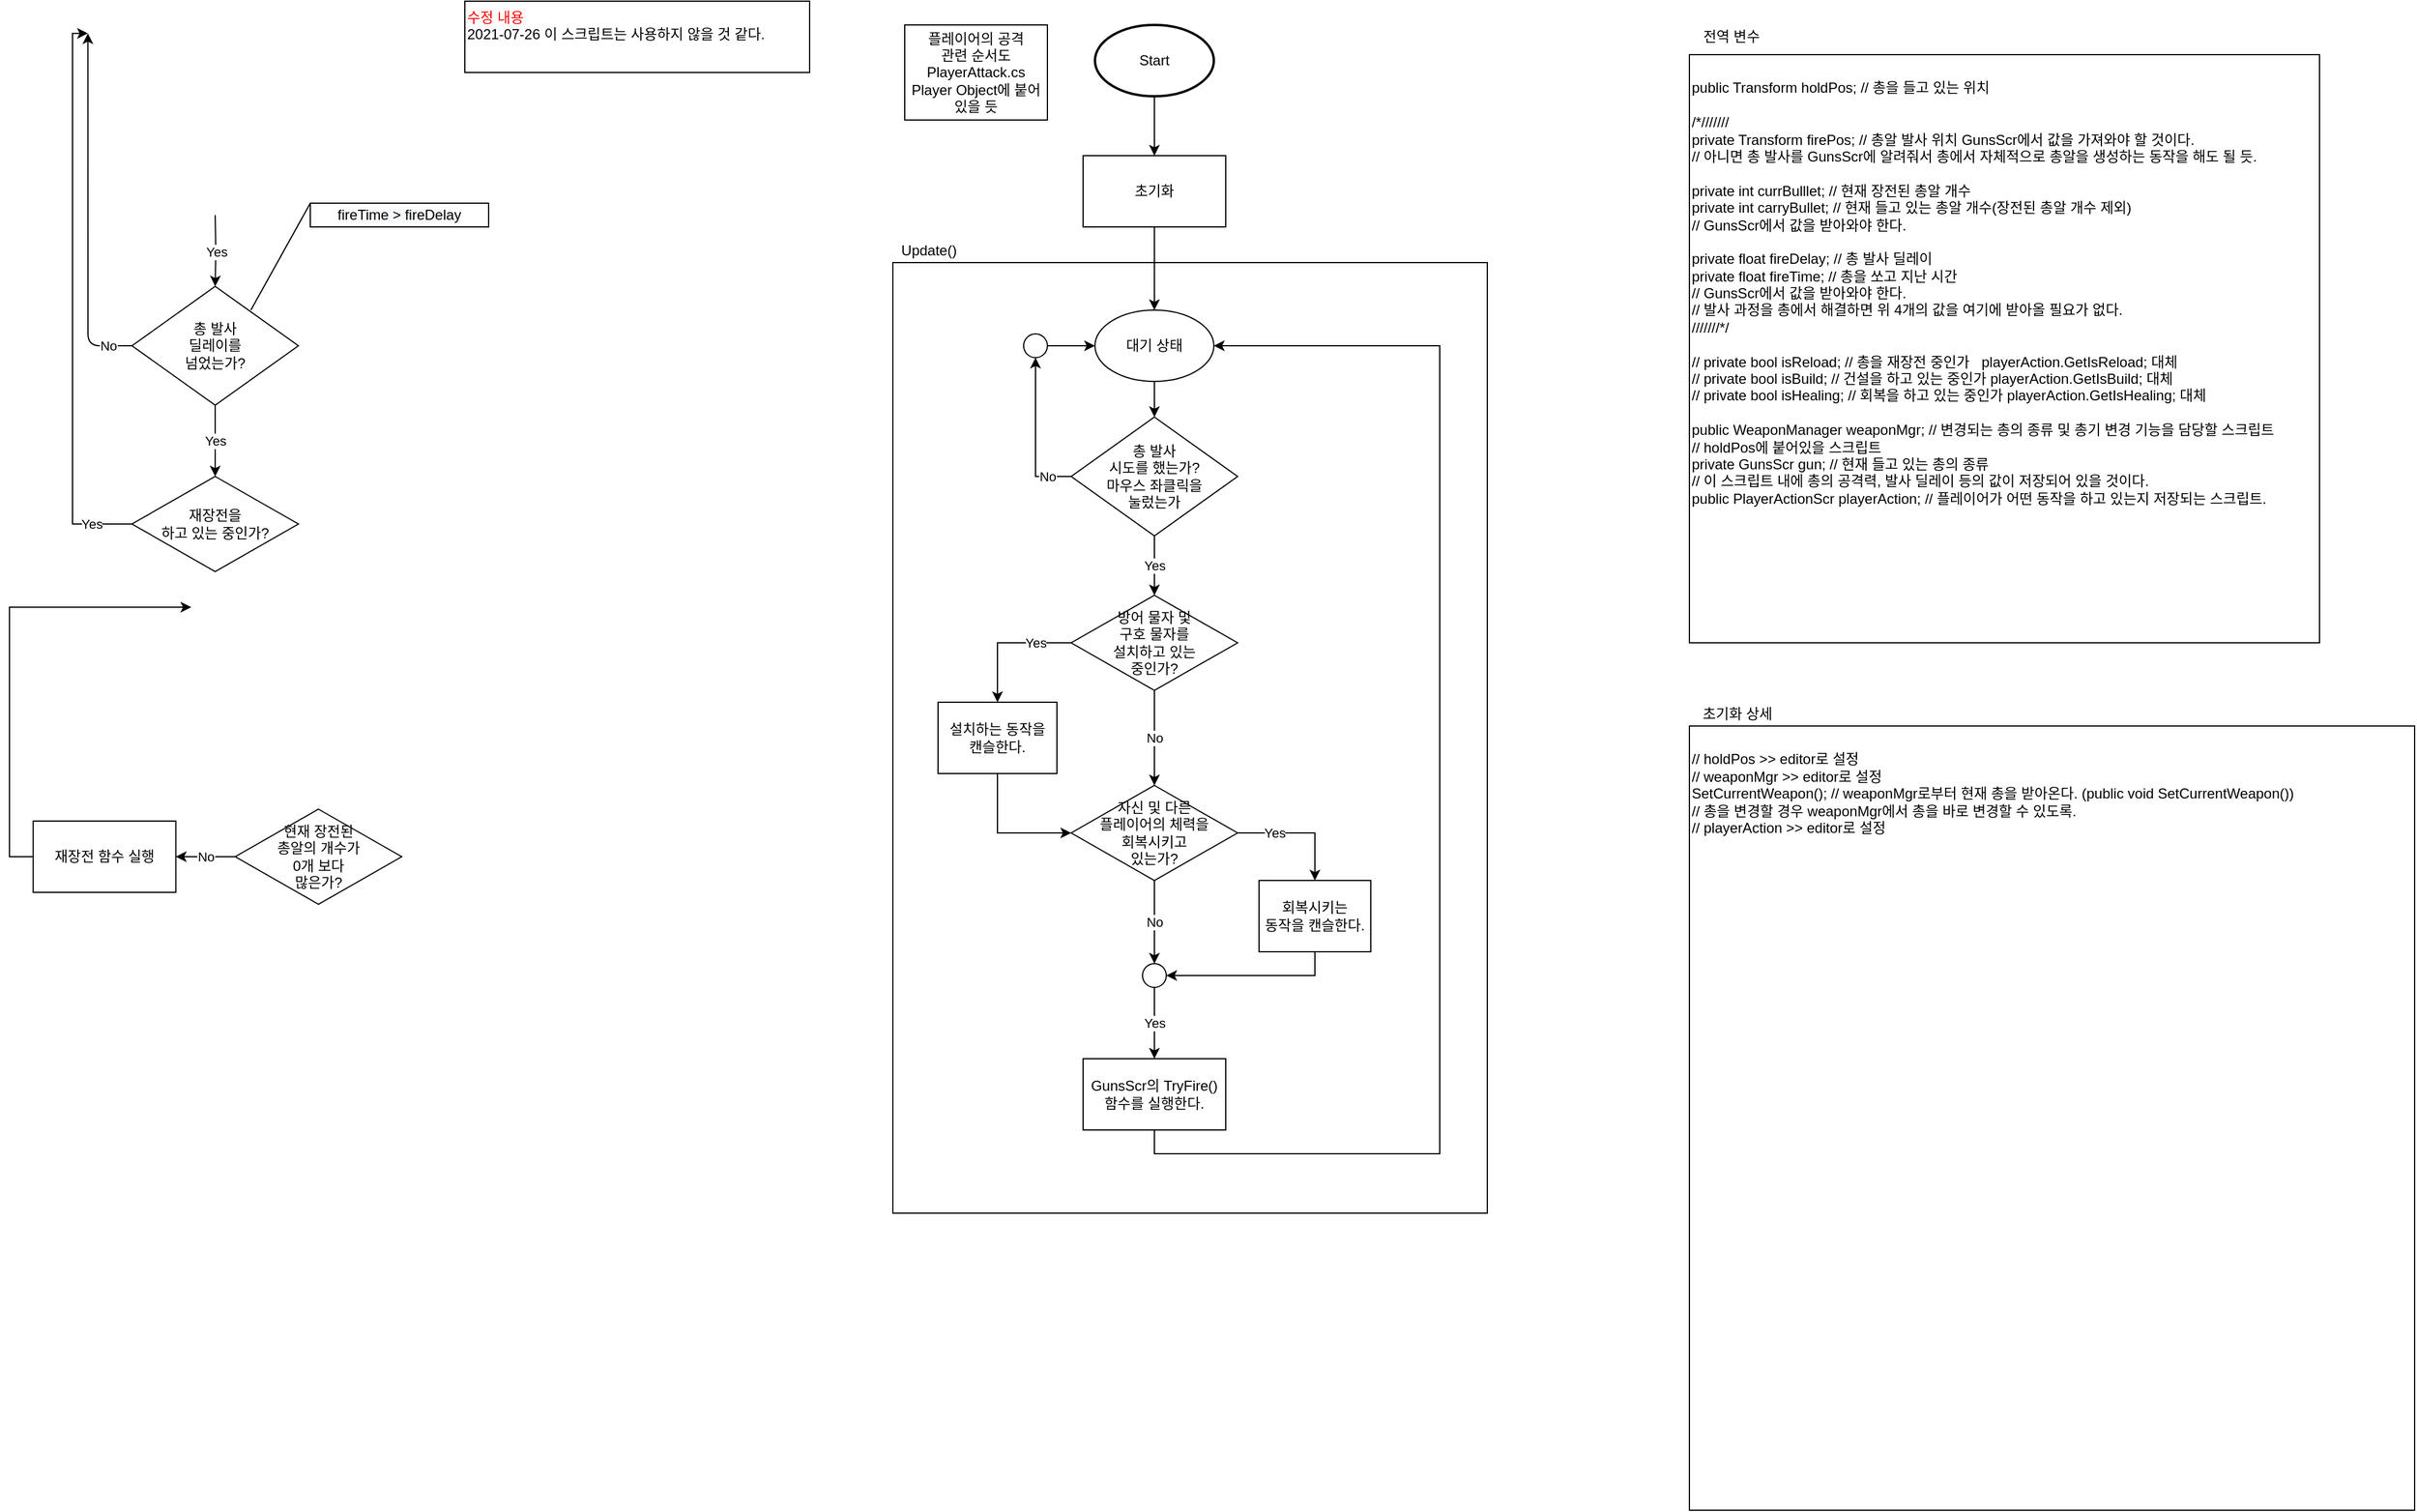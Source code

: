 <mxfile version="13.9.9" type="device"><diagram id="C5RBs43oDa-KdzZeNtuy" name="Page-1"><mxGraphModel dx="1913" dy="806" grid="1" gridSize="10" guides="1" tooltips="1" connect="1" arrows="1" fold="1" page="1" pageScale="1" pageWidth="827" pageHeight="1169" math="0" shadow="0"><root><mxCell id="WIyWlLk6GJQsqaUBKTNV-0"/><mxCell id="WIyWlLk6GJQsqaUBKTNV-1" parent="WIyWlLk6GJQsqaUBKTNV-0"/><mxCell id="JtxSk1qk3s_g8wBky3h9-8" value="" style="whiteSpace=wrap;html=1;" parent="WIyWlLk6GJQsqaUBKTNV-1" vertex="1"><mxGeometry y="260" width="500" height="800" as="geometry"/></mxCell><mxCell id="_030d7ZmI22G2QGDifwf-1" style="edgeStyle=orthogonalEdgeStyle;rounded=0;orthogonalLoop=1;jettySize=auto;html=1;entryX=0.5;entryY=0;entryDx=0;entryDy=0;" parent="WIyWlLk6GJQsqaUBKTNV-1" source="_030d7ZmI22G2QGDifwf-0" target="JtxSk1qk3s_g8wBky3h9-4" edge="1"><mxGeometry relative="1" as="geometry"><mxPoint x="220" y="160" as="targetPoint"/></mxGeometry></mxCell><mxCell id="_030d7ZmI22G2QGDifwf-0" value="Start" style="strokeWidth=2;html=1;shape=mxgraph.flowchart.start_2;whiteSpace=wrap;" parent="WIyWlLk6GJQsqaUBKTNV-1" vertex="1"><mxGeometry x="170" y="60" width="100" height="60" as="geometry"/></mxCell><mxCell id="_030d7ZmI22G2QGDifwf-2" value="플레이어의 공격&lt;br&gt;관련 순서도&lt;br&gt;PlayerAttack.cs&lt;br&gt;Player Object에 붙어 있을 듯" style="whiteSpace=wrap;html=1;" parent="WIyWlLk6GJQsqaUBKTNV-1" vertex="1"><mxGeometry x="10" y="60" width="120" height="80" as="geometry"/></mxCell><mxCell id="JtxSk1qk3s_g8wBky3h9-11" value="" style="edgeStyle=orthogonalEdgeStyle;rounded=0;orthogonalLoop=1;jettySize=auto;html=1;entryX=0.5;entryY=0;entryDx=0;entryDy=0;" parent="WIyWlLk6GJQsqaUBKTNV-1" source="JtxSk1qk3s_g8wBky3h9-4" target="JtxSk1qk3s_g8wBky3h9-12" edge="1"><mxGeometry relative="1" as="geometry"><mxPoint x="220" y="350" as="targetPoint"/></mxGeometry></mxCell><mxCell id="JtxSk1qk3s_g8wBky3h9-4" value="초기화" style="whiteSpace=wrap;html=1;" parent="WIyWlLk6GJQsqaUBKTNV-1" vertex="1"><mxGeometry x="160" y="170" width="120" height="60" as="geometry"/></mxCell><mxCell id="JtxSk1qk3s_g8wBky3h9-6" value="&lt;br&gt;// holdPos &amp;gt;&amp;gt; editor로 설정&lt;br&gt;// weaponMgr &amp;gt;&amp;gt; editor로 설정&lt;br&gt;SetCurrentWeapon(); // weaponMgr로부터 현재 총을 받아온다. (public void SetCurrentWeapon())&lt;br&gt;// 총을 변경할 경우&amp;nbsp;weaponMgr에서 총을 바로 변경할 수 있도록.&lt;br&gt;// playerAction &amp;gt;&amp;gt; editor로 설정&lt;br&gt;&lt;br&gt;&lt;br&gt;" style="whiteSpace=wrap;html=1;align=left;horizontal=1;verticalAlign=top;" parent="WIyWlLk6GJQsqaUBKTNV-1" vertex="1"><mxGeometry x="670" y="650" width="610" height="660" as="geometry"/></mxCell><mxCell id="JtxSk1qk3s_g8wBky3h9-7" value="초기화 상세" style="text;html=1;align=center;verticalAlign=middle;resizable=0;points=[];autosize=1;" parent="WIyWlLk6GJQsqaUBKTNV-1" vertex="1"><mxGeometry x="670" y="630" width="80" height="20" as="geometry"/></mxCell><mxCell id="JtxSk1qk3s_g8wBky3h9-15" value="No" style="edgeStyle=orthogonalEdgeStyle;rounded=0;orthogonalLoop=1;jettySize=auto;html=1;entryX=0.5;entryY=1;entryDx=0;entryDy=0;exitX=0;exitY=0.5;exitDx=0;exitDy=0;" parent="WIyWlLk6GJQsqaUBKTNV-1" source="JtxSk1qk3s_g8wBky3h9-9" target="JtxSk1qk3s_g8wBky3h9-22" edge="1"><mxGeometry x="-0.692" relative="1" as="geometry"><Array as="points"><mxPoint x="120" y="440"/></Array><mxPoint as="offset"/></mxGeometry></mxCell><mxCell id="JtxSk1qk3s_g8wBky3h9-9" value="총 발사&lt;br&gt;시도를&amp;nbsp;했는가?&lt;br&gt;마우스 좌클릭을&lt;br&gt;눌렀는가" style="whiteSpace=wrap;html=1;rhombus;" parent="WIyWlLk6GJQsqaUBKTNV-1" vertex="1"><mxGeometry x="150" y="390" width="140" height="100" as="geometry"/></mxCell><mxCell id="JtxSk1qk3s_g8wBky3h9-10" value="Update()" style="text;html=1;align=center;verticalAlign=middle;resizable=0;points=[];autosize=1;" parent="WIyWlLk6GJQsqaUBKTNV-1" vertex="1"><mxGeometry y="240" width="60" height="20" as="geometry"/></mxCell><mxCell id="JtxSk1qk3s_g8wBky3h9-13" value="" style="edgeStyle=orthogonalEdgeStyle;rounded=0;orthogonalLoop=1;jettySize=auto;html=1;" parent="WIyWlLk6GJQsqaUBKTNV-1" source="JtxSk1qk3s_g8wBky3h9-12" target="JtxSk1qk3s_g8wBky3h9-9" edge="1"><mxGeometry relative="1" as="geometry"/></mxCell><mxCell id="JtxSk1qk3s_g8wBky3h9-12" value="대기 상태" style="ellipse;whiteSpace=wrap;html=1;" parent="WIyWlLk6GJQsqaUBKTNV-1" vertex="1"><mxGeometry x="170" y="300" width="100" height="60" as="geometry"/></mxCell><mxCell id="JtxSk1qk3s_g8wBky3h9-20" value="Yes" style="edgeStyle=orthogonalEdgeStyle;rounded=0;orthogonalLoop=1;jettySize=auto;html=1;exitX=0.5;exitY=1;exitDx=0;exitDy=0;" parent="WIyWlLk6GJQsqaUBKTNV-1" source="JtxSk1qk3s_g8wBky3h9-9" target="JtxSk1qk3s_g8wBky3h9-19" edge="1"><mxGeometry relative="1" as="geometry"><mxPoint x="220" y="510" as="sourcePoint"/></mxGeometry></mxCell><mxCell id="JtxSk1qk3s_g8wBky3h9-26" value="No" style="edgeStyle=orthogonalEdgeStyle;rounded=0;orthogonalLoop=1;jettySize=auto;html=1;" parent="WIyWlLk6GJQsqaUBKTNV-1" source="JtxSk1qk3s_g8wBky3h9-19" target="JtxSk1qk3s_g8wBky3h9-25" edge="1"><mxGeometry relative="1" as="geometry"/></mxCell><mxCell id="JtxSk1qk3s_g8wBky3h9-30" value="Yes" style="edgeStyle=orthogonalEdgeStyle;rounded=0;orthogonalLoop=1;jettySize=auto;html=1;entryX=0.5;entryY=0;entryDx=0;entryDy=0;" parent="WIyWlLk6GJQsqaUBKTNV-1" source="JtxSk1qk3s_g8wBky3h9-19" target="JtxSk1qk3s_g8wBky3h9-29" edge="1"><mxGeometry x="-0.455" relative="1" as="geometry"><mxPoint as="offset"/></mxGeometry></mxCell><mxCell id="JtxSk1qk3s_g8wBky3h9-19" value="방어 물자 및&lt;br&gt;구호 물자를&lt;br&gt;설치하고 있는&lt;br&gt;중인가?" style="whiteSpace=wrap;html=1;rhombus;" parent="WIyWlLk6GJQsqaUBKTNV-1" vertex="1"><mxGeometry x="150" y="540" width="140" height="80" as="geometry"/></mxCell><mxCell id="JtxSk1qk3s_g8wBky3h9-24" value="" style="edgeStyle=orthogonalEdgeStyle;rounded=0;orthogonalLoop=1;jettySize=auto;html=1;" parent="WIyWlLk6GJQsqaUBKTNV-1" source="JtxSk1qk3s_g8wBky3h9-22" target="JtxSk1qk3s_g8wBky3h9-12" edge="1"><mxGeometry relative="1" as="geometry"/></mxCell><mxCell id="JtxSk1qk3s_g8wBky3h9-22" value="" style="ellipse;whiteSpace=wrap;html=1;aspect=fixed;" parent="WIyWlLk6GJQsqaUBKTNV-1" vertex="1"><mxGeometry x="110" y="320" width="20" height="20" as="geometry"/></mxCell><mxCell id="JtxSk1qk3s_g8wBky3h9-34" value="No" style="edgeStyle=orthogonalEdgeStyle;rounded=0;orthogonalLoop=1;jettySize=auto;html=1;entryX=0.5;entryY=0;entryDx=0;entryDy=0;" parent="WIyWlLk6GJQsqaUBKTNV-1" source="JtxSk1qk3s_g8wBky3h9-25" target="JtxSk1qk3s_g8wBky3h9-113" edge="1"><mxGeometry relative="1" as="geometry"><mxPoint x="220.0" y="850.0" as="targetPoint"/></mxGeometry></mxCell><mxCell id="JtxSk1qk3s_g8wBky3h9-37" value="Yes" style="edgeStyle=orthogonalEdgeStyle;rounded=0;orthogonalLoop=1;jettySize=auto;html=1;entryX=0.5;entryY=0;entryDx=0;entryDy=0;" parent="WIyWlLk6GJQsqaUBKTNV-1" source="JtxSk1qk3s_g8wBky3h9-25" target="JtxSk1qk3s_g8wBky3h9-36" edge="1"><mxGeometry x="-0.417" relative="1" as="geometry"><mxPoint as="offset"/></mxGeometry></mxCell><mxCell id="JtxSk1qk3s_g8wBky3h9-25" value="자신 및 다른&lt;br&gt;플레이어의 체력을&lt;br&gt;회복시키고&lt;br&gt;있는가?" style="whiteSpace=wrap;html=1;rhombus;" parent="WIyWlLk6GJQsqaUBKTNV-1" vertex="1"><mxGeometry x="150" y="700" width="140" height="80" as="geometry"/></mxCell><mxCell id="JtxSk1qk3s_g8wBky3h9-32" style="edgeStyle=orthogonalEdgeStyle;rounded=0;orthogonalLoop=1;jettySize=auto;html=1;entryX=0;entryY=0.5;entryDx=0;entryDy=0;exitX=0.5;exitY=1;exitDx=0;exitDy=0;" parent="WIyWlLk6GJQsqaUBKTNV-1" source="JtxSk1qk3s_g8wBky3h9-29" target="JtxSk1qk3s_g8wBky3h9-25" edge="1"><mxGeometry relative="1" as="geometry"><Array as="points"><mxPoint x="88" y="740"/></Array></mxGeometry></mxCell><mxCell id="JtxSk1qk3s_g8wBky3h9-29" value="설치하는 동작을&lt;br&gt;캔슬한다." style="whiteSpace=wrap;html=1;" parent="WIyWlLk6GJQsqaUBKTNV-1" vertex="1"><mxGeometry x="38" y="630" width="100" height="60" as="geometry"/></mxCell><mxCell id="JtxSk1qk3s_g8wBky3h9-52" value="Yes" style="edgeStyle=orthogonalEdgeStyle;rounded=0;orthogonalLoop=1;jettySize=auto;html=1;exitX=0.5;exitY=1;exitDx=0;exitDy=0;" parent="WIyWlLk6GJQsqaUBKTNV-1" source="JtxSk1qk3s_g8wBky3h9-113" target="JtxSk1qk3s_g8wBky3h9-51" edge="1"><mxGeometry relative="1" as="geometry"><mxPoint x="220.0" y="850.0" as="sourcePoint"/></mxGeometry></mxCell><mxCell id="JtxSk1qk3s_g8wBky3h9-38" style="edgeStyle=orthogonalEdgeStyle;rounded=0;orthogonalLoop=1;jettySize=auto;html=1;entryX=1;entryY=0.5;entryDx=0;entryDy=0;exitX=0.5;exitY=1;exitDx=0;exitDy=0;" parent="WIyWlLk6GJQsqaUBKTNV-1" source="JtxSk1qk3s_g8wBky3h9-36" target="JtxSk1qk3s_g8wBky3h9-113" edge="1"><mxGeometry relative="1" as="geometry"><mxPoint x="355.0" y="760" as="sourcePoint"/><mxPoint x="290.0" y="810.0" as="targetPoint"/><Array as="points"><mxPoint x="355" y="860"/></Array></mxGeometry></mxCell><mxCell id="JtxSk1qk3s_g8wBky3h9-36" value="회복시키는&lt;br&gt;동작을&amp;nbsp;캔슬한다." style="whiteSpace=wrap;html=1;" parent="WIyWlLk6GJQsqaUBKTNV-1" vertex="1"><mxGeometry x="308" y="780" width="94" height="60" as="geometry"/></mxCell><mxCell id="JtxSk1qk3s_g8wBky3h9-64" style="edgeStyle=orthogonalEdgeStyle;rounded=0;orthogonalLoop=1;jettySize=auto;html=1;entryX=1;entryY=0.5;entryDx=0;entryDy=0;" parent="WIyWlLk6GJQsqaUBKTNV-1" source="JtxSk1qk3s_g8wBky3h9-51" target="JtxSk1qk3s_g8wBky3h9-12" edge="1"><mxGeometry relative="1" as="geometry"><Array as="points"><mxPoint x="220" y="1010"/><mxPoint x="460" y="1010"/><mxPoint x="460" y="330"/></Array></mxGeometry></mxCell><mxCell id="JtxSk1qk3s_g8wBky3h9-51" value="GunsScr의 TryFire() 함수를 실행한다." style="whiteSpace=wrap;html=1;" parent="WIyWlLk6GJQsqaUBKTNV-1" vertex="1"><mxGeometry x="160" y="930" width="120" height="60" as="geometry"/></mxCell><mxCell id="JtxSk1qk3s_g8wBky3h9-65" value="&lt;br&gt;public Transform holdPos; // 총을 들고 있는 위치&lt;br&gt;&lt;br&gt;/*///////&lt;br&gt;private Transform firePos; // 총알 발사 위치 GunsScr에서 값을 가져와야 할 것이다.&lt;br&gt;// 아니면 총 발사를 GunsScr에 알려줘서 총에서 자체적으로 총알을 생성하는 동작을 해도 될 듯.&lt;br&gt;&lt;br&gt;private int currBulllet; // 현재 장전된 총알 개수&lt;br&gt;private int carryBullet; // 현재 들고 있는 총알 개수(장전된 총알 개수 제외)&lt;br&gt;// GunsScr에서 값을 받아와야 한다.&lt;br&gt;&lt;br&gt;private float fireDelay; // 총 발사 딜레이&lt;br&gt;private float fireTime; // 총을 쏘고 지난 시간&lt;br&gt;// GunsScr에서 값을 받아와야 한다.&lt;br&gt;// 발사 과정을 총에서 해결하면 위 4개의 값을 여기에 받아올 필요가 없다.&lt;br&gt;///////*/&lt;br&gt;&lt;br&gt;// private bool isReload; // 총을 재장전 중인가&amp;nbsp; &amp;nbsp;playerAction.GetIsReload; 대체&lt;br&gt;// private bool isBuild; // 건설을 하고 있는 중인가 playerAction.GetIsBuild; 대체&lt;br&gt;// private bool isHealing; // 회복을 하고 있는 중인가 playerAction.GetIsHealing; 대체&lt;br&gt;&lt;br&gt;public WeaponManager weaponMgr; // 변경되는 총의 종류 및 총기 변경 기능을 담당할 스크립트&lt;br&gt;// holdPos에 붙어있을 스크립트&lt;br&gt;private GunsScr gun; // 현재 들고 있는 총의 종류&lt;br&gt;// 이 스크립트 내에 총의 공격력, 발사 딜레이 등의 값이 저장되어 있을 것이다.&lt;br&gt;public PlayerActionScr playerAction; // 플레이어가 어떤 동작을 하고 있는지 저장되는 스크립트." style="whiteSpace=wrap;html=1;strokeColor=#000000;align=left;verticalAlign=top;" parent="WIyWlLk6GJQsqaUBKTNV-1" vertex="1"><mxGeometry x="670" y="85" width="530" height="495" as="geometry"/></mxCell><mxCell id="JtxSk1qk3s_g8wBky3h9-66" value="전역 변수" style="text;html=1;align=center;verticalAlign=middle;resizable=0;points=[];autosize=1;" parent="WIyWlLk6GJQsqaUBKTNV-1" vertex="1"><mxGeometry x="670" y="60" width="70" height="20" as="geometry"/></mxCell><mxCell id="JtxSk1qk3s_g8wBky3h9-100" value="Yes" style="edgeStyle=orthogonalEdgeStyle;rounded=0;orthogonalLoop=1;jettySize=auto;html=1;" parent="WIyWlLk6GJQsqaUBKTNV-1" target="JtxSk1qk3s_g8wBky3h9-104" edge="1"><mxGeometry relative="1" as="geometry"><mxPoint x="-570" y="220" as="sourcePoint"/></mxGeometry></mxCell><mxCell id="JtxSk1qk3s_g8wBky3h9-101" value="Yes" style="edgeStyle=orthogonalEdgeStyle;rounded=0;orthogonalLoop=1;jettySize=auto;html=1;entryX=0;entryY=1;entryDx=0;entryDy=0;" parent="WIyWlLk6GJQsqaUBKTNV-1" source="JtxSk1qk3s_g8wBky3h9-102" edge="1"><mxGeometry x="-0.857" relative="1" as="geometry"><mxPoint x="-677.071" y="67.071" as="targetPoint"/><Array as="points"><mxPoint x="-690" y="480"/><mxPoint x="-690" y="67"/></Array><mxPoint as="offset"/></mxGeometry></mxCell><mxCell id="JtxSk1qk3s_g8wBky3h9-102" value="재장전을&lt;br&gt;하고 있는 중인가?" style="whiteSpace=wrap;html=1;rhombus;" parent="WIyWlLk6GJQsqaUBKTNV-1" vertex="1"><mxGeometry x="-640" y="440" width="140" height="80" as="geometry"/></mxCell><mxCell id="JtxSk1qk3s_g8wBky3h9-103" value="Yes" style="edgeStyle=orthogonalEdgeStyle;rounded=0;orthogonalLoop=1;jettySize=auto;html=1;" parent="WIyWlLk6GJQsqaUBKTNV-1" source="JtxSk1qk3s_g8wBky3h9-104" target="JtxSk1qk3s_g8wBky3h9-102" edge="1"><mxGeometry relative="1" as="geometry"/></mxCell><mxCell id="JtxSk1qk3s_g8wBky3h9-104" value="총 발사&lt;br&gt;딜레이를&lt;br&gt;넘었는가?" style="whiteSpace=wrap;html=1;rhombus;" parent="WIyWlLk6GJQsqaUBKTNV-1" vertex="1"><mxGeometry x="-640" y="280" width="140" height="100" as="geometry"/></mxCell><mxCell id="JtxSk1qk3s_g8wBky3h9-105" value="&lt;span style=&quot;color: rgb(0 , 0 , 0) ; font-family: &amp;#34;helvetica&amp;#34; ; font-size: 12px ; font-style: normal ; font-weight: 400 ; letter-spacing: normal ; text-align: center ; text-indent: 0px ; text-transform: none ; word-spacing: 0px ; background-color: rgb(248 , 249 , 250) ; display: inline ; float: none&quot;&gt;fireTime &amp;gt; fireDelay&lt;/span&gt;" style="text;html=1;fillColor=none;align=center;verticalAlign=middle;whiteSpace=wrap;rounded=0;strokeColor=#000000;" parent="WIyWlLk6GJQsqaUBKTNV-1" vertex="1"><mxGeometry x="-490" y="210" width="150" height="20" as="geometry"/></mxCell><mxCell id="JtxSk1qk3s_g8wBky3h9-106" value="" style="endArrow=none;html=1;entryX=0;entryY=0;entryDx=0;entryDy=0;" parent="WIyWlLk6GJQsqaUBKTNV-1" target="JtxSk1qk3s_g8wBky3h9-105" edge="1"><mxGeometry width="50" height="50" relative="1" as="geometry"><mxPoint x="-540" y="300" as="sourcePoint"/><mxPoint x="-490" y="250" as="targetPoint"/></mxGeometry></mxCell><mxCell id="JtxSk1qk3s_g8wBky3h9-107" value="" style="endArrow=classic;html=1;exitX=0;exitY=0.5;exitDx=0;exitDy=0;entryX=0;entryY=1;entryDx=0;entryDy=0;" parent="WIyWlLk6GJQsqaUBKTNV-1" source="JtxSk1qk3s_g8wBky3h9-104" edge="1"><mxGeometry relative="1" as="geometry"><mxPoint x="-560" y="290" as="sourcePoint"/><mxPoint x="-677.071" y="67.071" as="targetPoint"/><Array as="points"><mxPoint x="-677" y="330"/></Array></mxGeometry></mxCell><mxCell id="JtxSk1qk3s_g8wBky3h9-108" value="No" style="edgeLabel;resizable=0;html=1;align=center;verticalAlign=middle;" parent="JtxSk1qk3s_g8wBky3h9-107" connectable="0" vertex="1"><mxGeometry relative="1" as="geometry"><mxPoint x="17.03" y="112.71" as="offset"/></mxGeometry></mxCell><mxCell id="JtxSk1qk3s_g8wBky3h9-109" value="No" style="edgeStyle=orthogonalEdgeStyle;rounded=0;orthogonalLoop=1;jettySize=auto;html=1;" parent="WIyWlLk6GJQsqaUBKTNV-1" source="JtxSk1qk3s_g8wBky3h9-110" target="JtxSk1qk3s_g8wBky3h9-112" edge="1"><mxGeometry relative="1" as="geometry"/></mxCell><mxCell id="JtxSk1qk3s_g8wBky3h9-110" value="현재 장전된&lt;br&gt;총알의 개수가&lt;br&gt;0개 보다&lt;br&gt;많은가?" style="whiteSpace=wrap;html=1;rhombus;" parent="WIyWlLk6GJQsqaUBKTNV-1" vertex="1"><mxGeometry x="-553.12" y="720" width="140" height="80" as="geometry"/></mxCell><mxCell id="JtxSk1qk3s_g8wBky3h9-111" style="edgeStyle=orthogonalEdgeStyle;rounded=0;orthogonalLoop=1;jettySize=auto;html=1;" parent="WIyWlLk6GJQsqaUBKTNV-1" source="JtxSk1qk3s_g8wBky3h9-112" edge="1"><mxGeometry relative="1" as="geometry"><mxPoint x="-590.06" y="550" as="targetPoint"/><Array as="points"><mxPoint x="-743.06" y="760"/><mxPoint x="-743.06" y="550"/><mxPoint x="-590.06" y="550"/></Array></mxGeometry></mxCell><mxCell id="JtxSk1qk3s_g8wBky3h9-112" value="재장전 함수 실행" style="whiteSpace=wrap;html=1;" parent="WIyWlLk6GJQsqaUBKTNV-1" vertex="1"><mxGeometry x="-723.12" y="730" width="120" height="60" as="geometry"/></mxCell><mxCell id="JtxSk1qk3s_g8wBky3h9-113" value="" style="ellipse;whiteSpace=wrap;html=1;aspect=fixed;" parent="WIyWlLk6GJQsqaUBKTNV-1" vertex="1"><mxGeometry x="210" y="850" width="20" height="20" as="geometry"/></mxCell><mxCell id="JtxSk1qk3s_g8wBky3h9-116" value="&lt;font color=&quot;#ff0000&quot;&gt;수정 내용&lt;br&gt;&lt;/font&gt;2021-07-26 이 스크립트는 사용하지 않을 것 같다." style="rounded=0;whiteSpace=wrap;html=1;strokeColor=#000000;align=left;verticalAlign=top;" parent="WIyWlLk6GJQsqaUBKTNV-1" vertex="1"><mxGeometry x="-360" y="40" width="290" height="60" as="geometry"/></mxCell></root></mxGraphModel></diagram></mxfile>